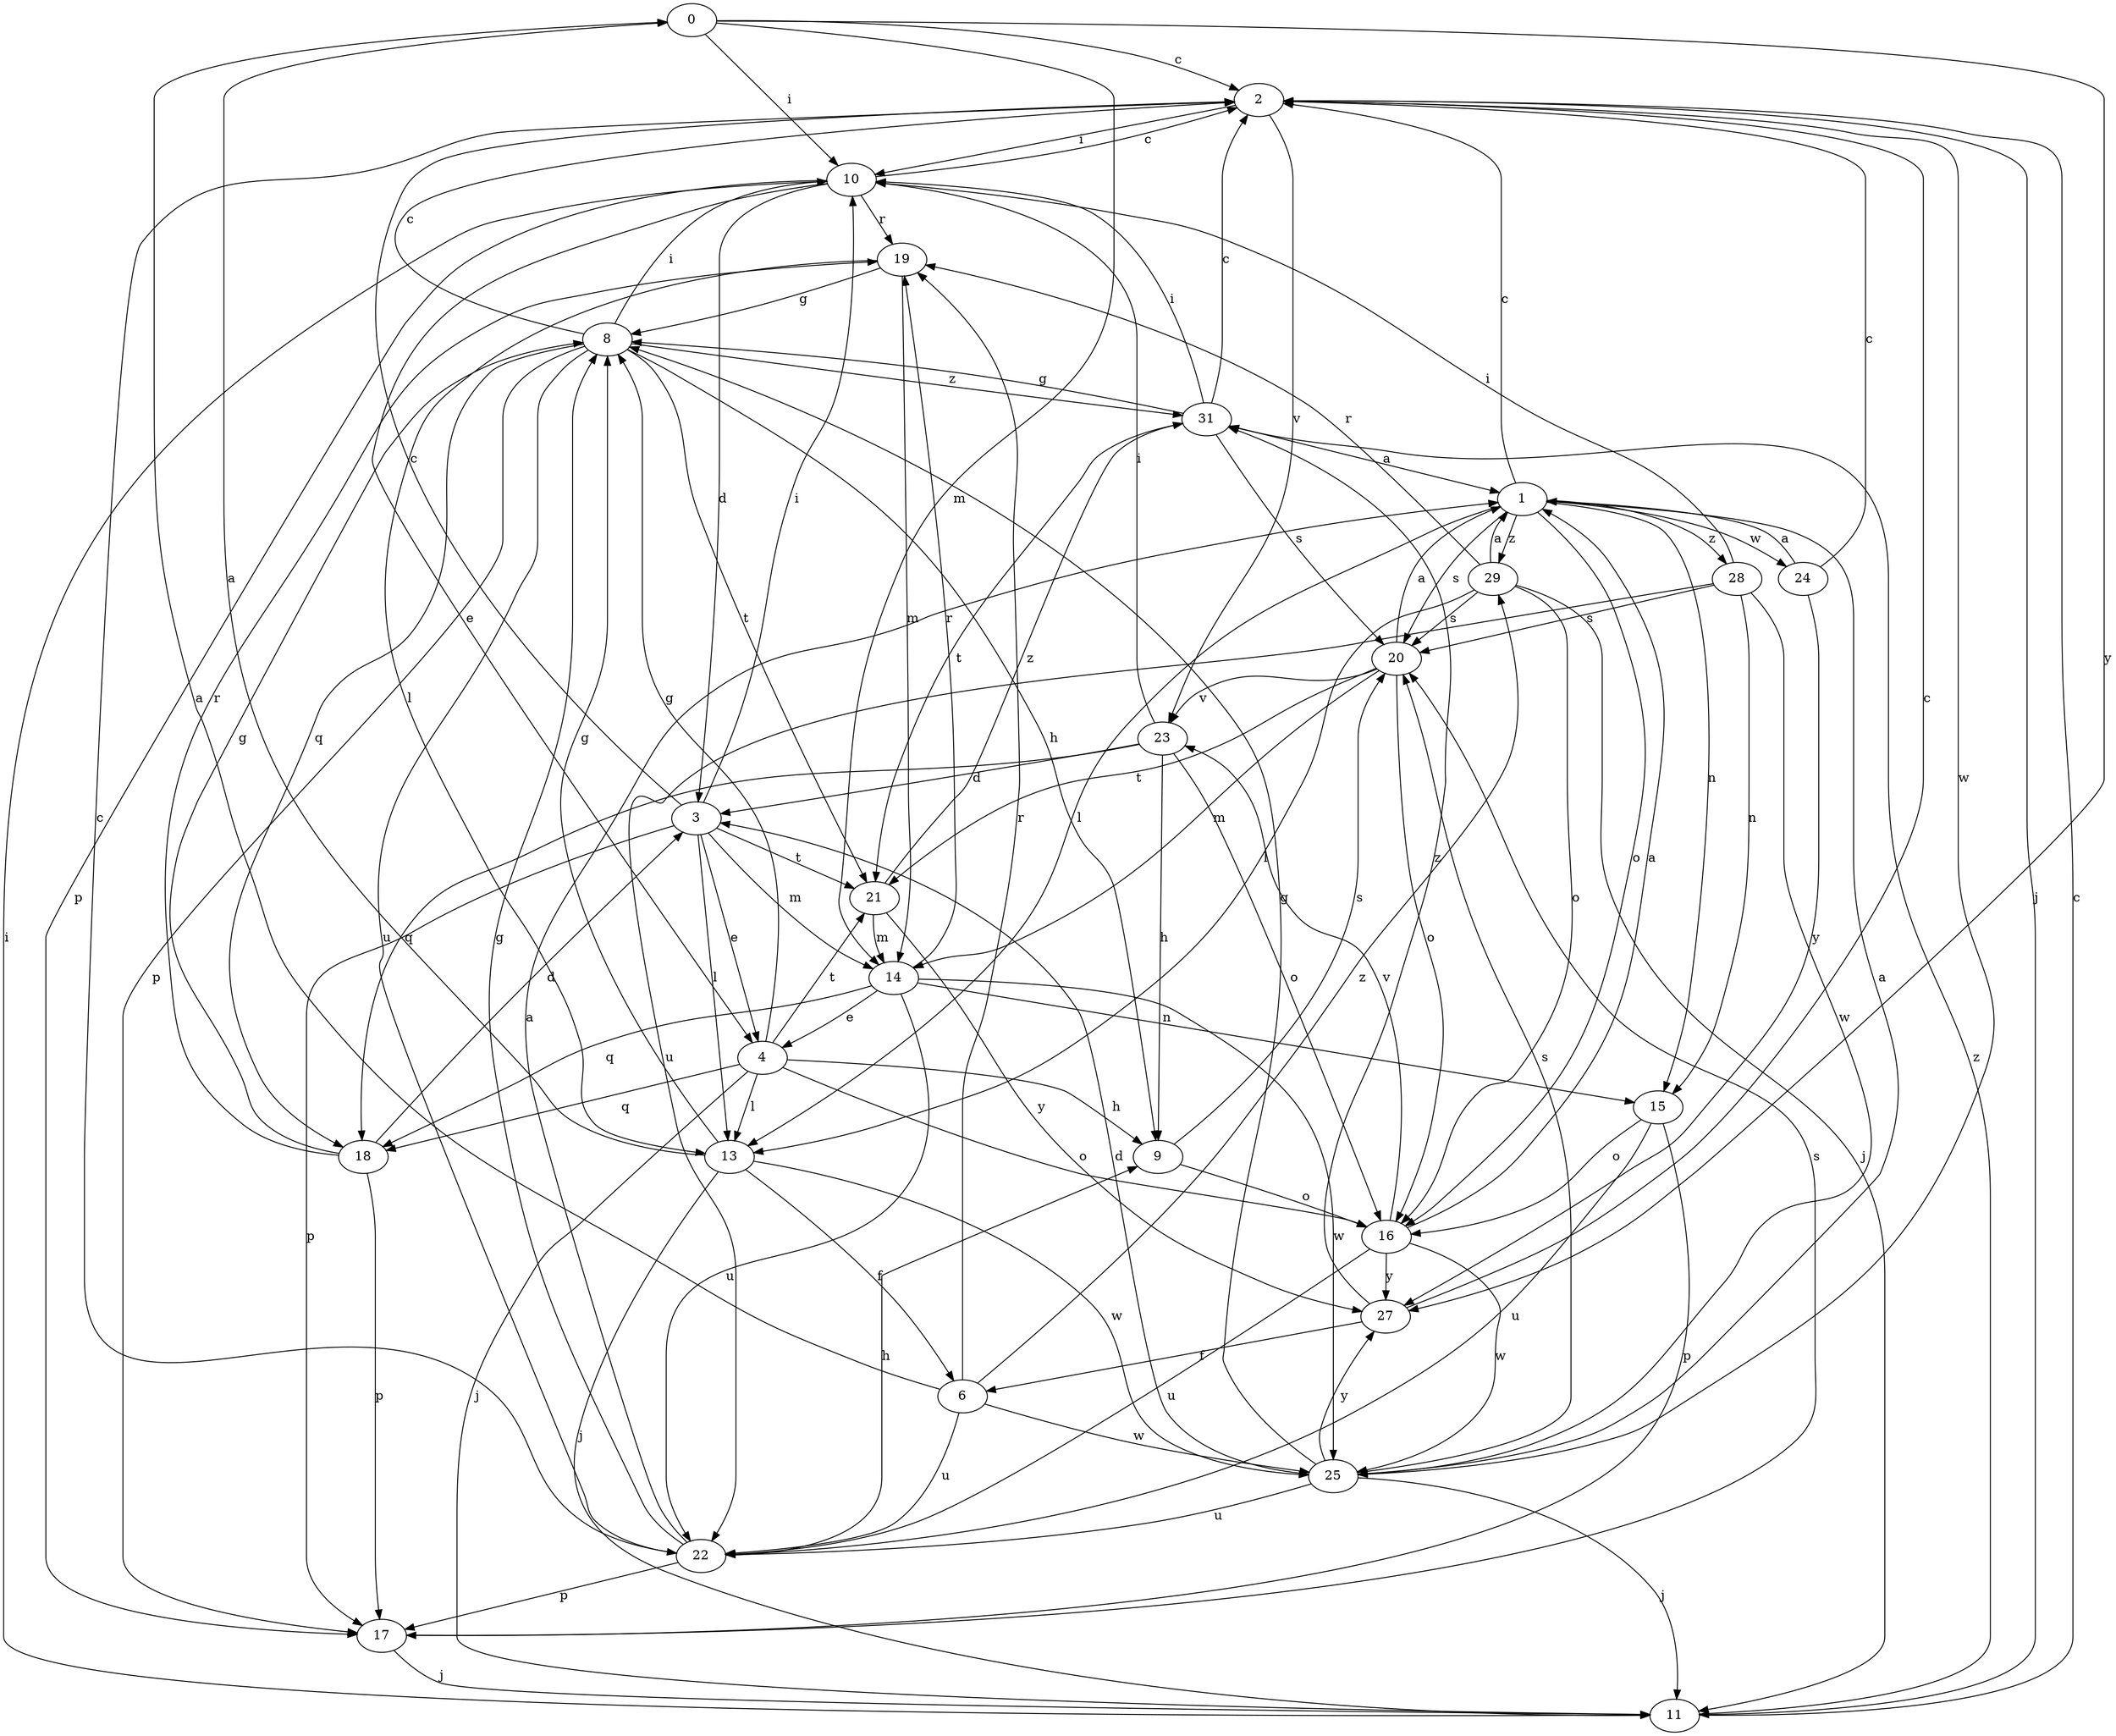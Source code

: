 strict digraph  {
0;
1;
2;
3;
4;
6;
8;
9;
10;
11;
13;
14;
15;
16;
17;
18;
19;
20;
21;
22;
23;
24;
25;
27;
28;
29;
31;
0 -> 2  [label=c];
0 -> 10  [label=i];
0 -> 14  [label=m];
0 -> 27  [label=y];
1 -> 2  [label=c];
1 -> 13  [label=l];
1 -> 15  [label=n];
1 -> 16  [label=o];
1 -> 20  [label=s];
1 -> 24  [label=w];
1 -> 28  [label=z];
1 -> 29  [label=z];
2 -> 10  [label=i];
2 -> 11  [label=j];
2 -> 23  [label=v];
2 -> 25  [label=w];
3 -> 2  [label=c];
3 -> 4  [label=e];
3 -> 10  [label=i];
3 -> 13  [label=l];
3 -> 14  [label=m];
3 -> 17  [label=p];
3 -> 21  [label=t];
4 -> 8  [label=g];
4 -> 9  [label=h];
4 -> 11  [label=j];
4 -> 13  [label=l];
4 -> 16  [label=o];
4 -> 18  [label=q];
4 -> 21  [label=t];
6 -> 0  [label=a];
6 -> 19  [label=r];
6 -> 22  [label=u];
6 -> 25  [label=w];
6 -> 29  [label=z];
8 -> 2  [label=c];
8 -> 9  [label=h];
8 -> 10  [label=i];
8 -> 17  [label=p];
8 -> 18  [label=q];
8 -> 21  [label=t];
8 -> 22  [label=u];
8 -> 31  [label=z];
9 -> 16  [label=o];
9 -> 20  [label=s];
10 -> 2  [label=c];
10 -> 3  [label=d];
10 -> 4  [label=e];
10 -> 17  [label=p];
10 -> 19  [label=r];
11 -> 2  [label=c];
11 -> 10  [label=i];
11 -> 31  [label=z];
13 -> 0  [label=a];
13 -> 6  [label=f];
13 -> 8  [label=g];
13 -> 11  [label=j];
13 -> 25  [label=w];
14 -> 4  [label=e];
14 -> 15  [label=n];
14 -> 18  [label=q];
14 -> 19  [label=r];
14 -> 22  [label=u];
14 -> 25  [label=w];
15 -> 16  [label=o];
15 -> 17  [label=p];
15 -> 22  [label=u];
16 -> 1  [label=a];
16 -> 22  [label=u];
16 -> 23  [label=v];
16 -> 25  [label=w];
16 -> 27  [label=y];
17 -> 11  [label=j];
17 -> 20  [label=s];
18 -> 3  [label=d];
18 -> 8  [label=g];
18 -> 17  [label=p];
18 -> 19  [label=r];
19 -> 8  [label=g];
19 -> 13  [label=l];
19 -> 14  [label=m];
20 -> 1  [label=a];
20 -> 14  [label=m];
20 -> 16  [label=o];
20 -> 21  [label=t];
20 -> 23  [label=v];
21 -> 14  [label=m];
21 -> 27  [label=y];
21 -> 31  [label=z];
22 -> 1  [label=a];
22 -> 2  [label=c];
22 -> 8  [label=g];
22 -> 9  [label=h];
22 -> 17  [label=p];
23 -> 3  [label=d];
23 -> 9  [label=h];
23 -> 10  [label=i];
23 -> 16  [label=o];
23 -> 18  [label=q];
24 -> 1  [label=a];
24 -> 2  [label=c];
24 -> 27  [label=y];
25 -> 1  [label=a];
25 -> 3  [label=d];
25 -> 8  [label=g];
25 -> 11  [label=j];
25 -> 20  [label=s];
25 -> 22  [label=u];
25 -> 27  [label=y];
27 -> 2  [label=c];
27 -> 6  [label=f];
27 -> 31  [label=z];
28 -> 10  [label=i];
28 -> 15  [label=n];
28 -> 20  [label=s];
28 -> 22  [label=u];
28 -> 25  [label=w];
29 -> 1  [label=a];
29 -> 11  [label=j];
29 -> 13  [label=l];
29 -> 16  [label=o];
29 -> 19  [label=r];
29 -> 20  [label=s];
31 -> 1  [label=a];
31 -> 2  [label=c];
31 -> 8  [label=g];
31 -> 10  [label=i];
31 -> 20  [label=s];
31 -> 21  [label=t];
}
